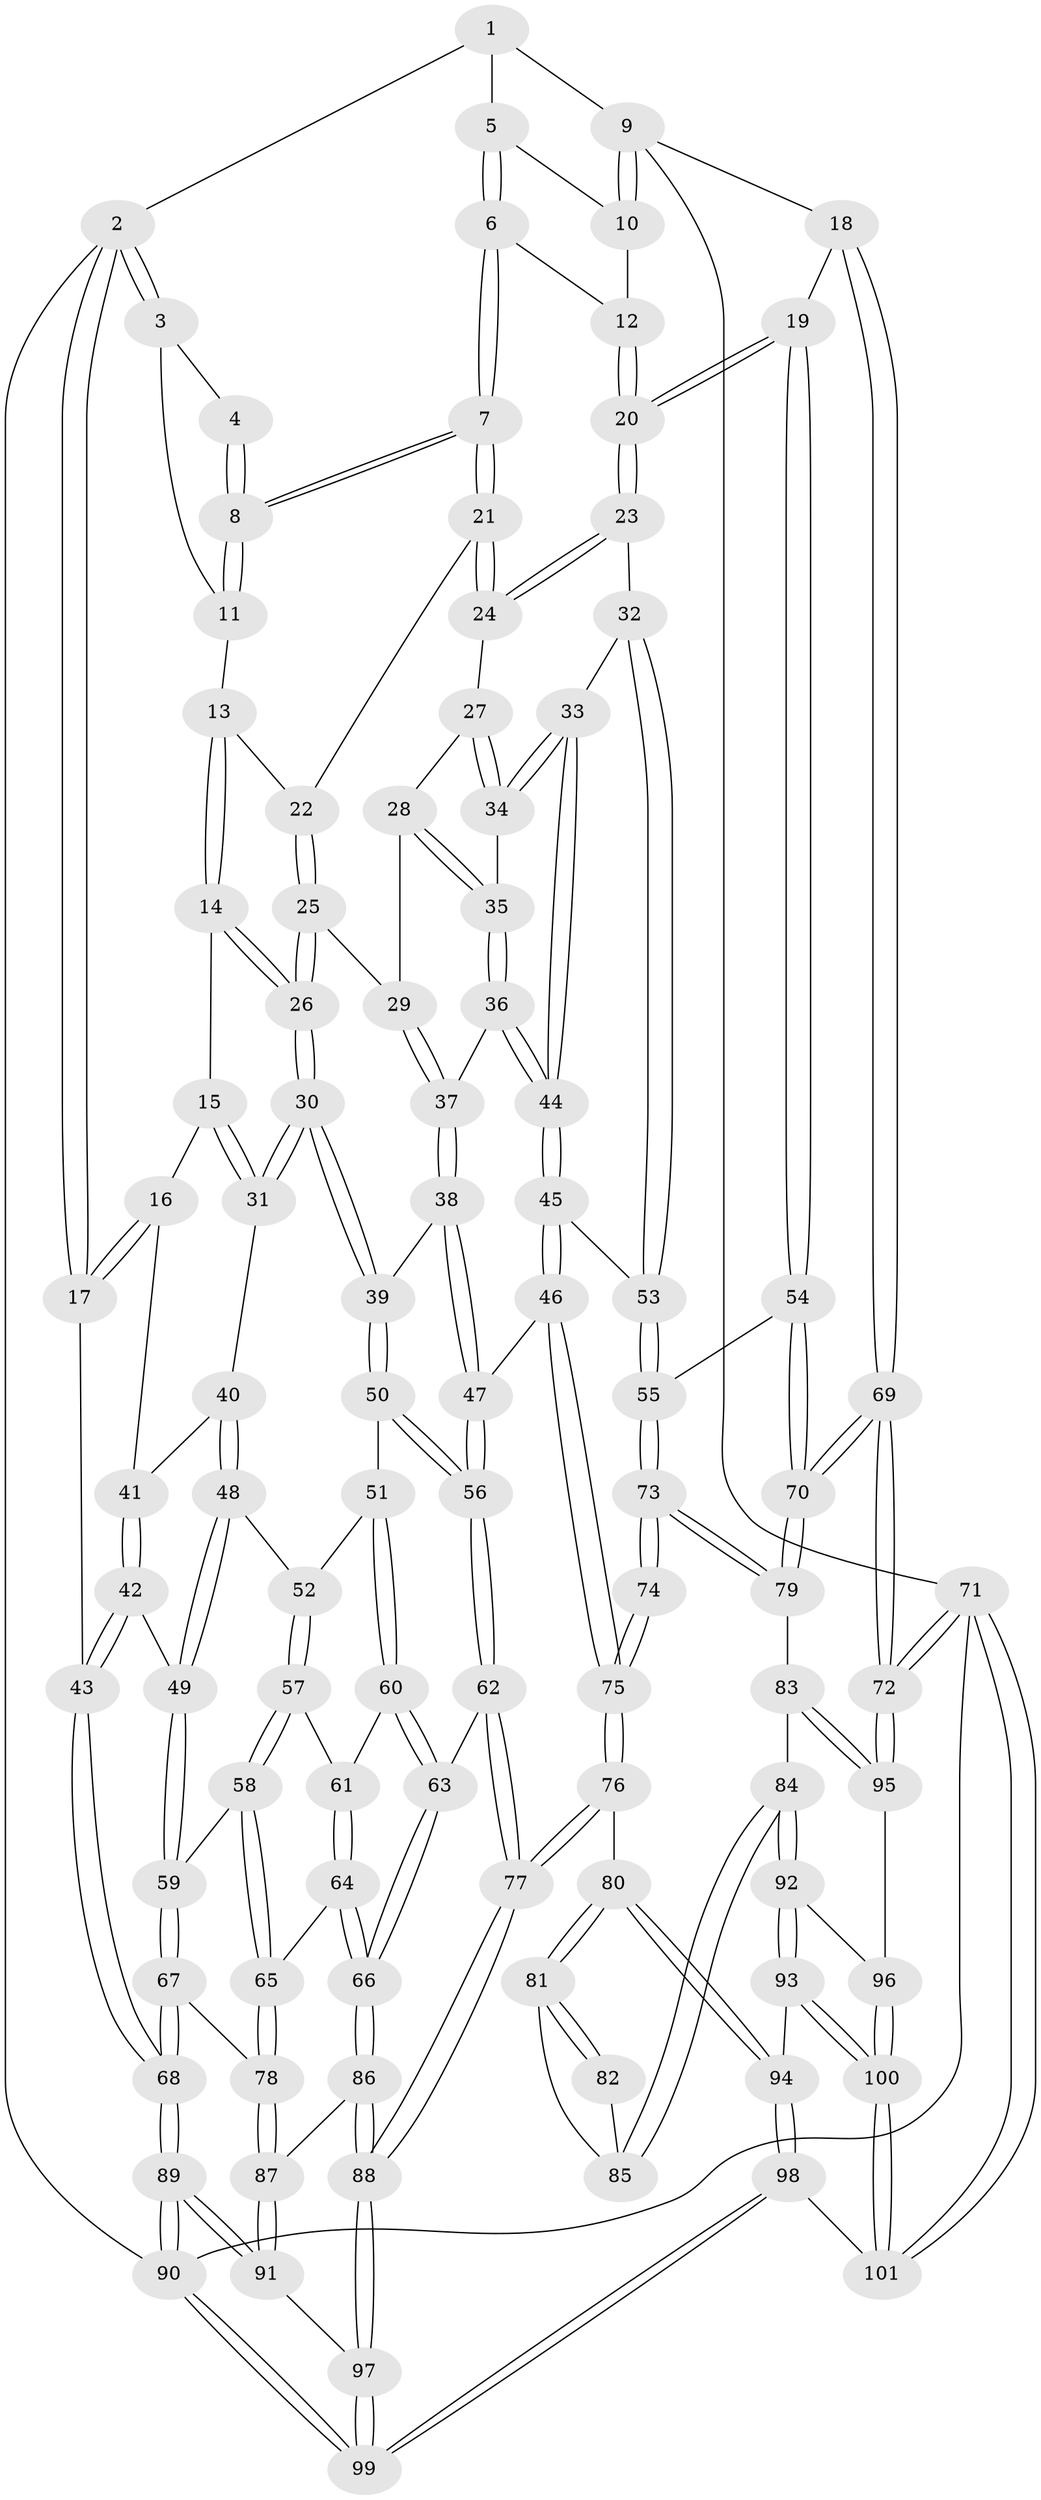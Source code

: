 // coarse degree distribution, {4: 0.27450980392156865, 3: 0.5882352941176471, 2: 0.0784313725490196, 6: 0.0196078431372549, 5: 0.0392156862745098}
// Generated by graph-tools (version 1.1) at 2025/54/03/04/25 22:54:49]
// undirected, 101 vertices, 249 edges
graph export_dot {
  node [color=gray90,style=filled];
  1 [pos="+0.8922004551712218+0"];
  2 [pos="+0+0"];
  3 [pos="+0.3148281170242238+0"];
  4 [pos="+0.6858924499590374+0"];
  5 [pos="+0.8813892608572338+0"];
  6 [pos="+0.7525082626275041+0.14655930014526755"];
  7 [pos="+0.6647118295357128+0.1833816750924442"];
  8 [pos="+0.6553454030994935+0.1377269876126939"];
  9 [pos="+1+0.30648756053863346"];
  10 [pos="+0.9212599154055822+0.08711204740579068"];
  11 [pos="+0.3209394459796627+0"];
  12 [pos="+0.8537297622495609+0.1538743072961831"];
  13 [pos="+0.31754040899658365+0.027870964357386216"];
  14 [pos="+0.2197825220347411+0.21535130708195557"];
  15 [pos="+0.09875247667209999+0.2510223175755717"];
  16 [pos="+0+0.23619722046124778"];
  17 [pos="+0+0.17814156138291765"];
  18 [pos="+1+0.3915033090845221"];
  19 [pos="+1+0.40432031158176596"];
  20 [pos="+0.9950459829345292+0.39997291364548704"];
  21 [pos="+0.6645383210521576+0.18385030590509105"];
  22 [pos="+0.4742820364717333+0.17954190829810543"];
  23 [pos="+0.7746839781597249+0.36889376399723206"];
  24 [pos="+0.6715111134267304+0.22329063971916754"];
  25 [pos="+0.42448514697153406+0.33087519586575276"];
  26 [pos="+0.3429548984567192+0.3607502207999334"];
  27 [pos="+0.5292197787903922+0.34665504748154763"];
  28 [pos="+0.514166326820183+0.3508911995693039"];
  29 [pos="+0.48609922116598947+0.34896884602476913"];
  30 [pos="+0.32640611283033644+0.45151913474986943"];
  31 [pos="+0.1628911437227565+0.4657488199365724"];
  32 [pos="+0.6927002322703577+0.4596904778874483"];
  33 [pos="+0.69033056985452+0.46018545686079054"];
  34 [pos="+0.6341579598303173+0.4478874986954019"];
  35 [pos="+0.5392567520770803+0.4697410751224889"];
  36 [pos="+0.5104011680537206+0.49995511201670517"];
  37 [pos="+0.482940323418248+0.4979855160072823"];
  38 [pos="+0.4244525173178415+0.5103972196106983"];
  39 [pos="+0.3380093906566943+0.4790011184495703"];
  40 [pos="+0.15038058588780281+0.4795541878337515"];
  41 [pos="+0.07012377624874257+0.4670412386009496"];
  42 [pos="+0+0.5844195182135351"];
  43 [pos="+0+0.584132766750427"];
  44 [pos="+0.5698582367832459+0.5824442994074204"];
  45 [pos="+0.5658889274137997+0.6443692414314692"];
  46 [pos="+0.5650996437594639+0.6468789415128058"];
  47 [pos="+0.4657768819125951+0.6235930531862297"];
  48 [pos="+0.1350912790772841+0.5810090144809252"];
  49 [pos="+0.0604602425706687+0.615692745617945"];
  50 [pos="+0.3082398706614976+0.5770136324846373"];
  51 [pos="+0.2956749931564862+0.5839607122249668"];
  52 [pos="+0.1508995407357239+0.5896735060263105"];
  53 [pos="+0.7207470454271349+0.5663160624143148"];
  54 [pos="+0.8126930483475528+0.6741669406408852"];
  55 [pos="+0.8007122615260481+0.6794801340627623"];
  56 [pos="+0.3784437141808405+0.6781942394567287"];
  57 [pos="+0.1764877913699416+0.6438005242753523"];
  58 [pos="+0.11815721718306023+0.7374397380863421"];
  59 [pos="+0.08449689511689093+0.6996373078910327"];
  60 [pos="+0.24729425179483508+0.6710817441299619"];
  61 [pos="+0.19581069082314123+0.6642208172611086"];
  62 [pos="+0.3737032744137536+0.7397079485761109"];
  63 [pos="+0.25880514254854947+0.7123921338184718"];
  64 [pos="+0.17116718579112108+0.7621976882319645"];
  65 [pos="+0.12965616104325314+0.7570781637287782"];
  66 [pos="+0.1957765111502895+0.7737177214736344"];
  67 [pos="+0+0.77951244173951"];
  68 [pos="+0+0.7552041567752599"];
  69 [pos="+1+0.8385927274093727"];
  70 [pos="+1+0.8223391026062372"];
  71 [pos="+1+1"];
  72 [pos="+1+1"];
  73 [pos="+0.7918663572775057+0.691705702417647"];
  74 [pos="+0.774162712585938+0.6975216858474114"];
  75 [pos="+0.5686980378378029+0.6576877175208484"];
  76 [pos="+0.5309077404970837+0.8254400464754247"];
  77 [pos="+0.41181005080710564+0.842907294005867"];
  78 [pos="+0.07165040269771628+0.8276562156404528"];
  79 [pos="+0.8221147367364198+0.8237504866541181"];
  80 [pos="+0.5734248394643078+0.8503297899908601"];
  81 [pos="+0.6167886564503445+0.8268745639759363"];
  82 [pos="+0.7550569604731473+0.716010089582212"];
  83 [pos="+0.8102440646325381+0.8695491559795587"];
  84 [pos="+0.7862752295079266+0.8785434489019132"];
  85 [pos="+0.7230285278005734+0.8344267956921221"];
  86 [pos="+0.23096402183706455+0.8325663965445993"];
  87 [pos="+0.08416175498874148+0.8895269461419159"];
  88 [pos="+0.34003790539389567+0.9211257596141006"];
  89 [pos="+0+1"];
  90 [pos="+0+1"];
  91 [pos="+0.08205874179117088+0.9038404200422812"];
  92 [pos="+0.7499512644981486+0.904035335115209"];
  93 [pos="+0.6355779258529307+0.9339681468948976"];
  94 [pos="+0.5826731289746769+0.8660135726557106"];
  95 [pos="+0.8886024052076563+0.9644190216405991"];
  96 [pos="+0.7707053898675248+0.976662979427163"];
  97 [pos="+0.2830712670623011+1"];
  98 [pos="+0.37939790112992483+1"];
  99 [pos="+0.2857818516451253+1"];
  100 [pos="+0.6614302063624409+1"];
  101 [pos="+0.6593018606770223+1"];
  1 -- 2;
  1 -- 5;
  1 -- 9;
  2 -- 3;
  2 -- 3;
  2 -- 17;
  2 -- 17;
  2 -- 90;
  3 -- 4;
  3 -- 11;
  4 -- 8;
  4 -- 8;
  5 -- 6;
  5 -- 6;
  5 -- 10;
  6 -- 7;
  6 -- 7;
  6 -- 12;
  7 -- 8;
  7 -- 8;
  7 -- 21;
  7 -- 21;
  8 -- 11;
  8 -- 11;
  9 -- 10;
  9 -- 10;
  9 -- 18;
  9 -- 71;
  10 -- 12;
  11 -- 13;
  12 -- 20;
  12 -- 20;
  13 -- 14;
  13 -- 14;
  13 -- 22;
  14 -- 15;
  14 -- 26;
  14 -- 26;
  15 -- 16;
  15 -- 31;
  15 -- 31;
  16 -- 17;
  16 -- 17;
  16 -- 41;
  17 -- 43;
  18 -- 19;
  18 -- 69;
  18 -- 69;
  19 -- 20;
  19 -- 20;
  19 -- 54;
  19 -- 54;
  20 -- 23;
  20 -- 23;
  21 -- 22;
  21 -- 24;
  21 -- 24;
  22 -- 25;
  22 -- 25;
  23 -- 24;
  23 -- 24;
  23 -- 32;
  24 -- 27;
  25 -- 26;
  25 -- 26;
  25 -- 29;
  26 -- 30;
  26 -- 30;
  27 -- 28;
  27 -- 34;
  27 -- 34;
  28 -- 29;
  28 -- 35;
  28 -- 35;
  29 -- 37;
  29 -- 37;
  30 -- 31;
  30 -- 31;
  30 -- 39;
  30 -- 39;
  31 -- 40;
  32 -- 33;
  32 -- 53;
  32 -- 53;
  33 -- 34;
  33 -- 34;
  33 -- 44;
  33 -- 44;
  34 -- 35;
  35 -- 36;
  35 -- 36;
  36 -- 37;
  36 -- 44;
  36 -- 44;
  37 -- 38;
  37 -- 38;
  38 -- 39;
  38 -- 47;
  38 -- 47;
  39 -- 50;
  39 -- 50;
  40 -- 41;
  40 -- 48;
  40 -- 48;
  41 -- 42;
  41 -- 42;
  42 -- 43;
  42 -- 43;
  42 -- 49;
  43 -- 68;
  43 -- 68;
  44 -- 45;
  44 -- 45;
  45 -- 46;
  45 -- 46;
  45 -- 53;
  46 -- 47;
  46 -- 75;
  46 -- 75;
  47 -- 56;
  47 -- 56;
  48 -- 49;
  48 -- 49;
  48 -- 52;
  49 -- 59;
  49 -- 59;
  50 -- 51;
  50 -- 56;
  50 -- 56;
  51 -- 52;
  51 -- 60;
  51 -- 60;
  52 -- 57;
  52 -- 57;
  53 -- 55;
  53 -- 55;
  54 -- 55;
  54 -- 70;
  54 -- 70;
  55 -- 73;
  55 -- 73;
  56 -- 62;
  56 -- 62;
  57 -- 58;
  57 -- 58;
  57 -- 61;
  58 -- 59;
  58 -- 65;
  58 -- 65;
  59 -- 67;
  59 -- 67;
  60 -- 61;
  60 -- 63;
  60 -- 63;
  61 -- 64;
  61 -- 64;
  62 -- 63;
  62 -- 77;
  62 -- 77;
  63 -- 66;
  63 -- 66;
  64 -- 65;
  64 -- 66;
  64 -- 66;
  65 -- 78;
  65 -- 78;
  66 -- 86;
  66 -- 86;
  67 -- 68;
  67 -- 68;
  67 -- 78;
  68 -- 89;
  68 -- 89;
  69 -- 70;
  69 -- 70;
  69 -- 72;
  69 -- 72;
  70 -- 79;
  70 -- 79;
  71 -- 72;
  71 -- 72;
  71 -- 101;
  71 -- 101;
  71 -- 90;
  72 -- 95;
  72 -- 95;
  73 -- 74;
  73 -- 74;
  73 -- 79;
  73 -- 79;
  74 -- 75;
  74 -- 75;
  75 -- 76;
  75 -- 76;
  76 -- 77;
  76 -- 77;
  76 -- 80;
  77 -- 88;
  77 -- 88;
  78 -- 87;
  78 -- 87;
  79 -- 83;
  80 -- 81;
  80 -- 81;
  80 -- 94;
  80 -- 94;
  81 -- 82;
  81 -- 82;
  81 -- 85;
  82 -- 85;
  83 -- 84;
  83 -- 95;
  83 -- 95;
  84 -- 85;
  84 -- 85;
  84 -- 92;
  84 -- 92;
  86 -- 87;
  86 -- 88;
  86 -- 88;
  87 -- 91;
  87 -- 91;
  88 -- 97;
  88 -- 97;
  89 -- 90;
  89 -- 90;
  89 -- 91;
  89 -- 91;
  90 -- 99;
  90 -- 99;
  91 -- 97;
  92 -- 93;
  92 -- 93;
  92 -- 96;
  93 -- 94;
  93 -- 100;
  93 -- 100;
  94 -- 98;
  94 -- 98;
  95 -- 96;
  96 -- 100;
  96 -- 100;
  97 -- 99;
  97 -- 99;
  98 -- 99;
  98 -- 99;
  98 -- 101;
  100 -- 101;
  100 -- 101;
}
